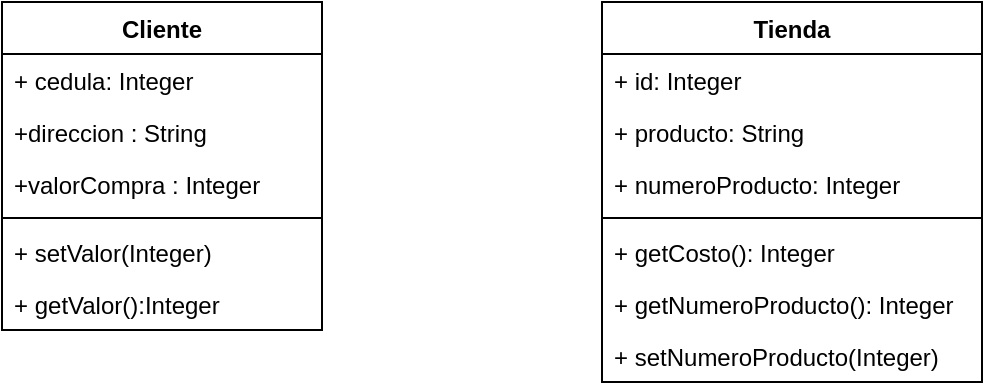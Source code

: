 <mxfile version="14.5.8" type="github"><diagram id="yPRN5rLGnpHcnedRYiL0" name="Page-1"><mxGraphModel dx="624" dy="775" grid="1" gridSize="10" guides="1" tooltips="1" connect="1" arrows="1" fold="1" page="1" pageScale="1" pageWidth="827" pageHeight="1169" math="0" shadow="0"><root><mxCell id="0"/><mxCell id="1" parent="0"/><mxCell id="ycRWuvNGrhaJX2R-aJaC-15" value="Cliente" style="swimlane;fontStyle=1;align=center;verticalAlign=top;childLayout=stackLayout;horizontal=1;startSize=26;horizontalStack=0;resizeParent=1;resizeParentMax=0;resizeLast=0;collapsible=1;marginBottom=0;" vertex="1" parent="1"><mxGeometry x="240" y="90" width="160" height="164" as="geometry"/></mxCell><mxCell id="ycRWuvNGrhaJX2R-aJaC-16" value="+ cedula: Integer" style="text;strokeColor=none;fillColor=none;align=left;verticalAlign=top;spacingLeft=4;spacingRight=4;overflow=hidden;rotatable=0;points=[[0,0.5],[1,0.5]];portConstraint=eastwest;" vertex="1" parent="ycRWuvNGrhaJX2R-aJaC-15"><mxGeometry y="26" width="160" height="26" as="geometry"/></mxCell><mxCell id="ycRWuvNGrhaJX2R-aJaC-22" value="+direccion : String" style="text;strokeColor=none;fillColor=none;align=left;verticalAlign=top;spacingLeft=4;spacingRight=4;overflow=hidden;rotatable=0;points=[[0,0.5],[1,0.5]];portConstraint=eastwest;" vertex="1" parent="ycRWuvNGrhaJX2R-aJaC-15"><mxGeometry y="52" width="160" height="26" as="geometry"/></mxCell><mxCell id="ycRWuvNGrhaJX2R-aJaC-23" value="+valorCompra : Integer" style="text;strokeColor=none;fillColor=none;align=left;verticalAlign=top;spacingLeft=4;spacingRight=4;overflow=hidden;rotatable=0;points=[[0,0.5],[1,0.5]];portConstraint=eastwest;" vertex="1" parent="ycRWuvNGrhaJX2R-aJaC-15"><mxGeometry y="78" width="160" height="26" as="geometry"/></mxCell><mxCell id="ycRWuvNGrhaJX2R-aJaC-17" value="" style="line;strokeWidth=1;fillColor=none;align=left;verticalAlign=middle;spacingTop=-1;spacingLeft=3;spacingRight=3;rotatable=0;labelPosition=right;points=[];portConstraint=eastwest;" vertex="1" parent="ycRWuvNGrhaJX2R-aJaC-15"><mxGeometry y="104" width="160" height="8" as="geometry"/></mxCell><mxCell id="ycRWuvNGrhaJX2R-aJaC-18" value="+ setValor(Integer)" style="text;strokeColor=none;fillColor=none;align=left;verticalAlign=top;spacingLeft=4;spacingRight=4;overflow=hidden;rotatable=0;points=[[0,0.5],[1,0.5]];portConstraint=eastwest;" vertex="1" parent="ycRWuvNGrhaJX2R-aJaC-15"><mxGeometry y="112" width="160" height="26" as="geometry"/></mxCell><mxCell id="ycRWuvNGrhaJX2R-aJaC-24" value="+ getValor():Integer" style="text;strokeColor=none;fillColor=none;align=left;verticalAlign=top;spacingLeft=4;spacingRight=4;overflow=hidden;rotatable=0;points=[[0,0.5],[1,0.5]];portConstraint=eastwest;" vertex="1" parent="ycRWuvNGrhaJX2R-aJaC-15"><mxGeometry y="138" width="160" height="26" as="geometry"/></mxCell><mxCell id="ycRWuvNGrhaJX2R-aJaC-25" value="Tienda" style="swimlane;fontStyle=1;align=center;verticalAlign=top;childLayout=stackLayout;horizontal=1;startSize=26;horizontalStack=0;resizeParent=1;resizeParentMax=0;resizeLast=0;collapsible=1;marginBottom=0;" vertex="1" parent="1"><mxGeometry x="540" y="90" width="190" height="190" as="geometry"/></mxCell><mxCell id="ycRWuvNGrhaJX2R-aJaC-26" value="+ id: Integer" style="text;strokeColor=none;fillColor=none;align=left;verticalAlign=top;spacingLeft=4;spacingRight=4;overflow=hidden;rotatable=0;points=[[0,0.5],[1,0.5]];portConstraint=eastwest;" vertex="1" parent="ycRWuvNGrhaJX2R-aJaC-25"><mxGeometry y="26" width="190" height="26" as="geometry"/></mxCell><mxCell id="ycRWuvNGrhaJX2R-aJaC-29" value="+ producto: String" style="text;strokeColor=none;fillColor=none;align=left;verticalAlign=top;spacingLeft=4;spacingRight=4;overflow=hidden;rotatable=0;points=[[0,0.5],[1,0.5]];portConstraint=eastwest;" vertex="1" parent="ycRWuvNGrhaJX2R-aJaC-25"><mxGeometry y="52" width="190" height="26" as="geometry"/></mxCell><mxCell id="ycRWuvNGrhaJX2R-aJaC-30" value="+ numeroProducto: Integer" style="text;strokeColor=none;fillColor=none;align=left;verticalAlign=top;spacingLeft=4;spacingRight=4;overflow=hidden;rotatable=0;points=[[0,0.5],[1,0.5]];portConstraint=eastwest;" vertex="1" parent="ycRWuvNGrhaJX2R-aJaC-25"><mxGeometry y="78" width="190" height="26" as="geometry"/></mxCell><mxCell id="ycRWuvNGrhaJX2R-aJaC-27" value="" style="line;strokeWidth=1;fillColor=none;align=left;verticalAlign=middle;spacingTop=-1;spacingLeft=3;spacingRight=3;rotatable=0;labelPosition=right;points=[];portConstraint=eastwest;" vertex="1" parent="ycRWuvNGrhaJX2R-aJaC-25"><mxGeometry y="104" width="190" height="8" as="geometry"/></mxCell><mxCell id="ycRWuvNGrhaJX2R-aJaC-28" value="+ getCosto(): Integer" style="text;strokeColor=none;fillColor=none;align=left;verticalAlign=top;spacingLeft=4;spacingRight=4;overflow=hidden;rotatable=0;points=[[0,0.5],[1,0.5]];portConstraint=eastwest;" vertex="1" parent="ycRWuvNGrhaJX2R-aJaC-25"><mxGeometry y="112" width="190" height="26" as="geometry"/></mxCell><mxCell id="ycRWuvNGrhaJX2R-aJaC-31" value="+ getNumeroProducto(): Integer" style="text;strokeColor=none;fillColor=none;align=left;verticalAlign=top;spacingLeft=4;spacingRight=4;overflow=hidden;rotatable=0;points=[[0,0.5],[1,0.5]];portConstraint=eastwest;" vertex="1" parent="ycRWuvNGrhaJX2R-aJaC-25"><mxGeometry y="138" width="190" height="26" as="geometry"/></mxCell><mxCell id="ycRWuvNGrhaJX2R-aJaC-32" value="+ setNumeroProducto(Integer)" style="text;strokeColor=none;fillColor=none;align=left;verticalAlign=top;spacingLeft=4;spacingRight=4;overflow=hidden;rotatable=0;points=[[0,0.5],[1,0.5]];portConstraint=eastwest;" vertex="1" parent="ycRWuvNGrhaJX2R-aJaC-25"><mxGeometry y="164" width="190" height="26" as="geometry"/></mxCell></root></mxGraphModel></diagram></mxfile>